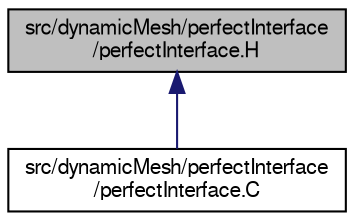 digraph "src/dynamicMesh/perfectInterface/perfectInterface.H"
{
  bgcolor="transparent";
  edge [fontname="FreeSans",fontsize="10",labelfontname="FreeSans",labelfontsize="10"];
  node [fontname="FreeSans",fontsize="10",shape=record];
  Node185 [label="src/dynamicMesh/perfectInterface\l/perfectInterface.H",height=0.2,width=0.4,color="black", fillcolor="grey75", style="filled", fontcolor="black"];
  Node185 -> Node186 [dir="back",color="midnightblue",fontsize="10",style="solid",fontname="FreeSans"];
  Node186 [label="src/dynamicMesh/perfectInterface\l/perfectInterface.C",height=0.2,width=0.4,color="black",URL="$a00635.html",tooltip="Best thing is probably to look at attachDetach which does almost exactly the same but for the geometr..."];
}
